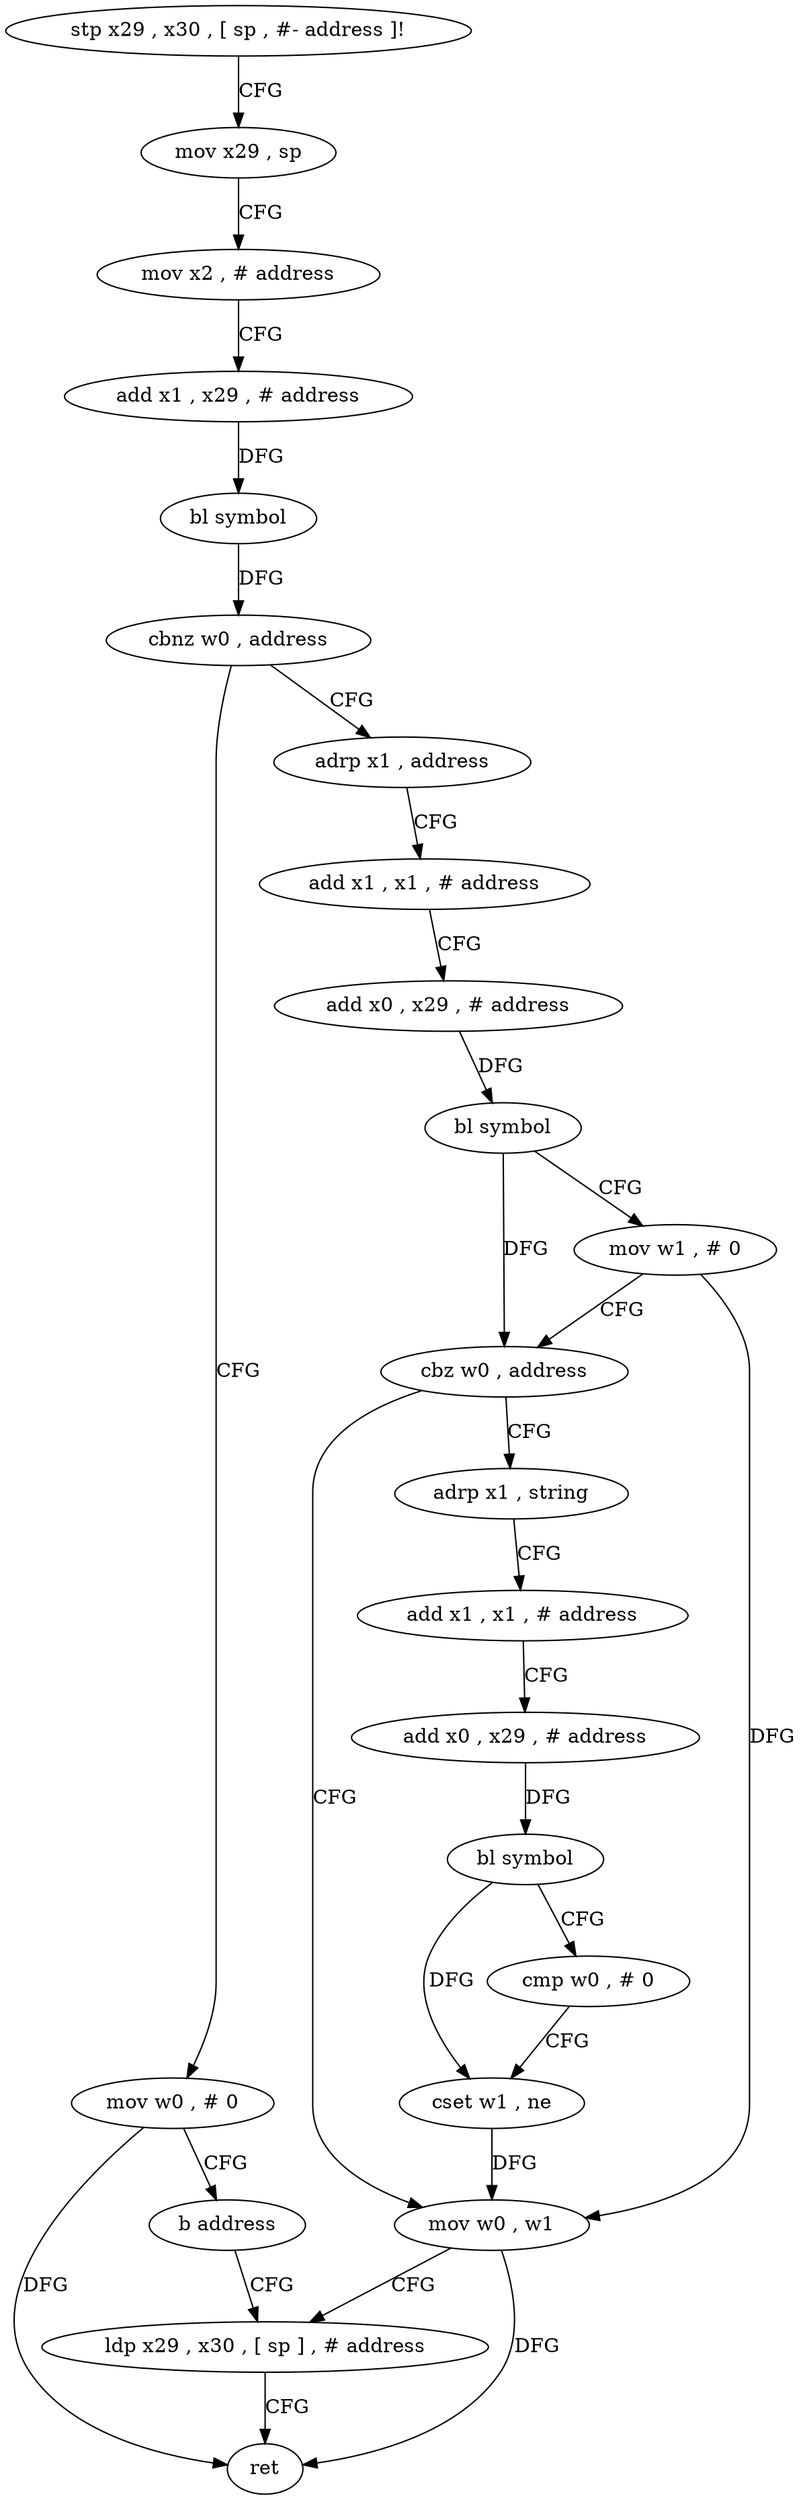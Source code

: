 digraph "func" {
"4397092" [label = "stp x29 , x30 , [ sp , #- address ]!" ]
"4397096" [label = "mov x29 , sp" ]
"4397100" [label = "mov x2 , # address" ]
"4397104" [label = "add x1 , x29 , # address" ]
"4397108" [label = "bl symbol" ]
"4397112" [label = "cbnz w0 , address" ]
"4397176" [label = "mov w0 , # 0" ]
"4397116" [label = "adrp x1 , address" ]
"4397180" [label = "b address" ]
"4397168" [label = "ldp x29 , x30 , [ sp ] , # address" ]
"4397120" [label = "add x1 , x1 , # address" ]
"4397124" [label = "add x0 , x29 , # address" ]
"4397128" [label = "bl symbol" ]
"4397132" [label = "mov w1 , # 0" ]
"4397136" [label = "cbz w0 , address" ]
"4397164" [label = "mov w0 , w1" ]
"4397140" [label = "adrp x1 , string" ]
"4397172" [label = "ret" ]
"4397144" [label = "add x1 , x1 , # address" ]
"4397148" [label = "add x0 , x29 , # address" ]
"4397152" [label = "bl symbol" ]
"4397156" [label = "cmp w0 , # 0" ]
"4397160" [label = "cset w1 , ne" ]
"4397092" -> "4397096" [ label = "CFG" ]
"4397096" -> "4397100" [ label = "CFG" ]
"4397100" -> "4397104" [ label = "CFG" ]
"4397104" -> "4397108" [ label = "DFG" ]
"4397108" -> "4397112" [ label = "DFG" ]
"4397112" -> "4397176" [ label = "CFG" ]
"4397112" -> "4397116" [ label = "CFG" ]
"4397176" -> "4397180" [ label = "CFG" ]
"4397176" -> "4397172" [ label = "DFG" ]
"4397116" -> "4397120" [ label = "CFG" ]
"4397180" -> "4397168" [ label = "CFG" ]
"4397168" -> "4397172" [ label = "CFG" ]
"4397120" -> "4397124" [ label = "CFG" ]
"4397124" -> "4397128" [ label = "DFG" ]
"4397128" -> "4397132" [ label = "CFG" ]
"4397128" -> "4397136" [ label = "DFG" ]
"4397132" -> "4397136" [ label = "CFG" ]
"4397132" -> "4397164" [ label = "DFG" ]
"4397136" -> "4397164" [ label = "CFG" ]
"4397136" -> "4397140" [ label = "CFG" ]
"4397164" -> "4397168" [ label = "CFG" ]
"4397164" -> "4397172" [ label = "DFG" ]
"4397140" -> "4397144" [ label = "CFG" ]
"4397144" -> "4397148" [ label = "CFG" ]
"4397148" -> "4397152" [ label = "DFG" ]
"4397152" -> "4397156" [ label = "CFG" ]
"4397152" -> "4397160" [ label = "DFG" ]
"4397156" -> "4397160" [ label = "CFG" ]
"4397160" -> "4397164" [ label = "DFG" ]
}
